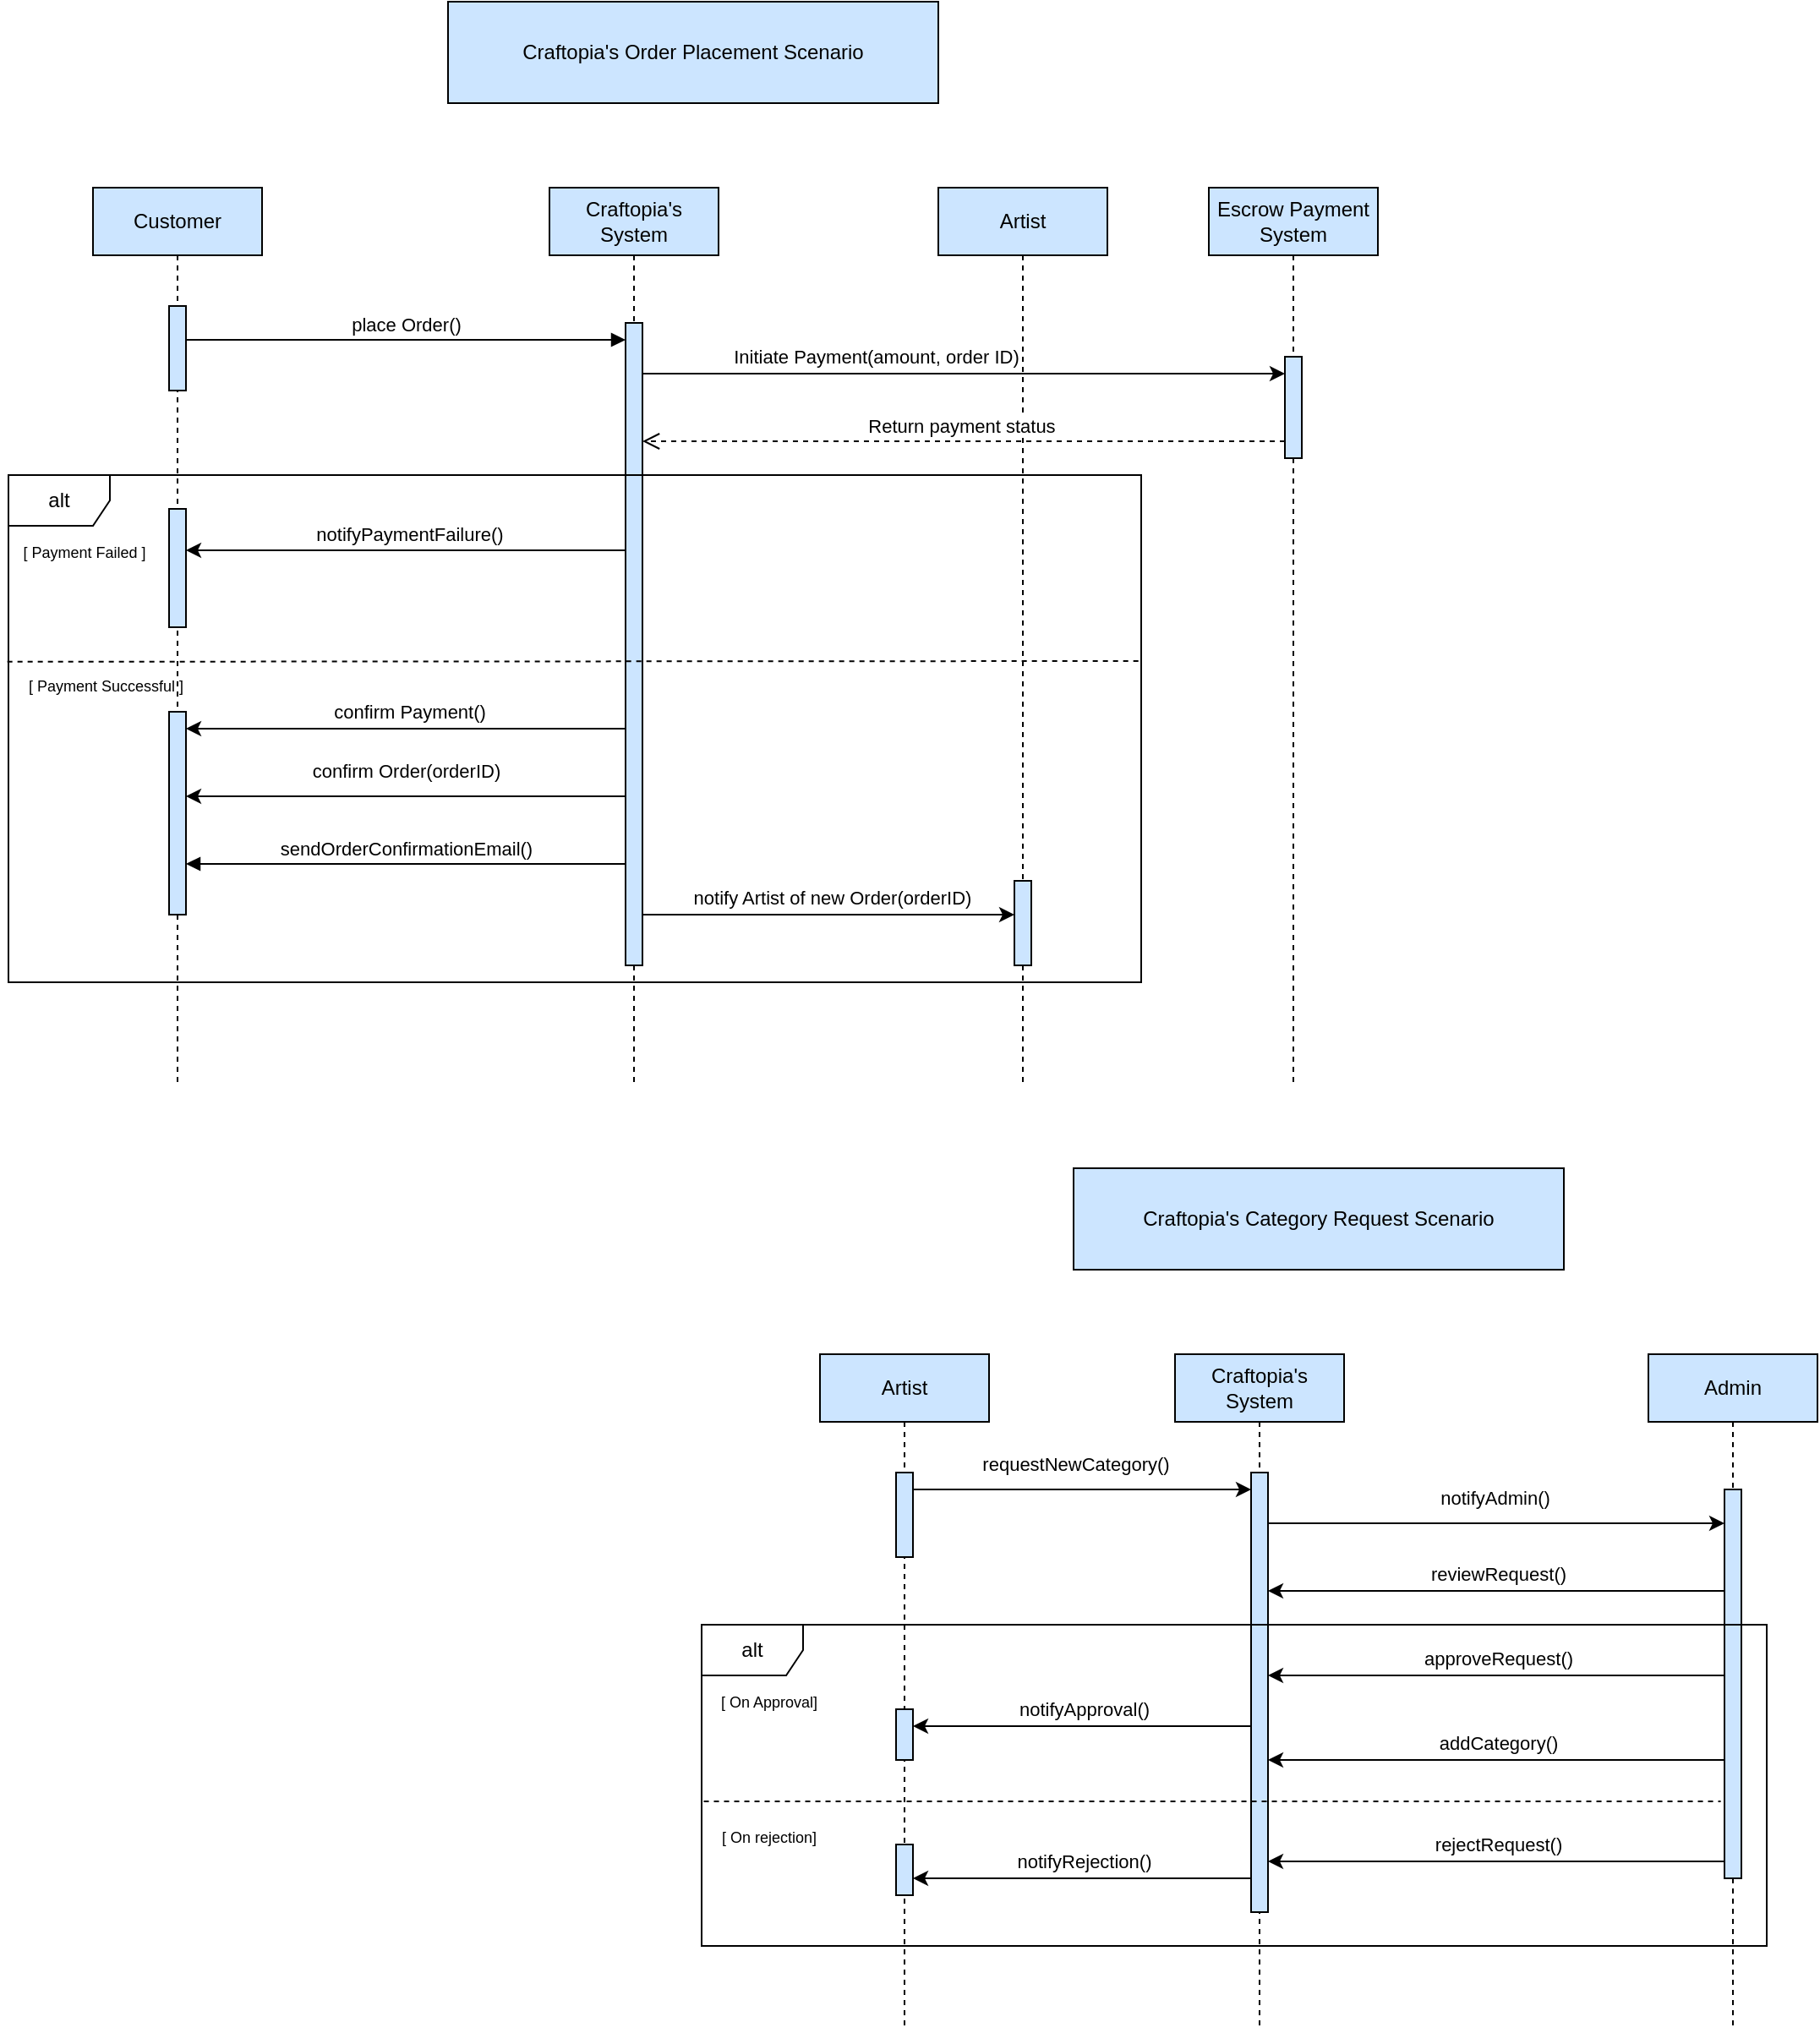 <mxfile version="26.0.4">
  <diagram name="Page-1" id="2YBvvXClWsGukQMizWep">
    <mxGraphModel dx="2580" dy="1258" grid="1" gridSize="10" guides="1" tooltips="1" connect="1" arrows="1" fold="1" page="1" pageScale="1" pageWidth="850" pageHeight="1100" math="0" shadow="0">
      <root>
        <mxCell id="0" />
        <mxCell id="1" parent="0" />
        <mxCell id="aM9ryv3xv72pqoxQDRHE-1" value="Customer" style="shape=umlLifeline;perimeter=lifelinePerimeter;whiteSpace=wrap;html=1;container=0;dropTarget=0;collapsible=0;recursiveResize=0;outlineConnect=0;portConstraint=eastwest;newEdgeStyle={&quot;edgeStyle&quot;:&quot;elbowEdgeStyle&quot;,&quot;elbow&quot;:&quot;vertical&quot;,&quot;curved&quot;:0,&quot;rounded&quot;:0};fillColor=#CCE5FF;" parent="1" vertex="1">
          <mxGeometry x="150" y="190" width="100" height="530" as="geometry" />
        </mxCell>
        <mxCell id="aM9ryv3xv72pqoxQDRHE-2" value="" style="html=1;points=[];perimeter=orthogonalPerimeter;outlineConnect=0;targetShapes=umlLifeline;portConstraint=eastwest;newEdgeStyle={&quot;edgeStyle&quot;:&quot;elbowEdgeStyle&quot;,&quot;elbow&quot;:&quot;vertical&quot;,&quot;curved&quot;:0,&quot;rounded&quot;:0};fillColor=#CCE5FF;" parent="aM9ryv3xv72pqoxQDRHE-1" vertex="1">
          <mxGeometry x="45" y="70" width="10" height="50" as="geometry" />
        </mxCell>
        <mxCell id="oIIINITRsta_YvvaZPx--41" value="" style="html=1;points=[];perimeter=orthogonalPerimeter;outlineConnect=0;targetShapes=umlLifeline;portConstraint=eastwest;newEdgeStyle={&quot;edgeStyle&quot;:&quot;elbowEdgeStyle&quot;,&quot;elbow&quot;:&quot;vertical&quot;,&quot;curved&quot;:0,&quot;rounded&quot;:0};fillColor=#CCE5FF;" parent="aM9ryv3xv72pqoxQDRHE-1" vertex="1">
          <mxGeometry x="45" y="310" width="10" height="120" as="geometry" />
        </mxCell>
        <mxCell id="aM9ryv3xv72pqoxQDRHE-5" value="Craftopia&#39;s System" style="shape=umlLifeline;perimeter=lifelinePerimeter;whiteSpace=wrap;html=1;container=0;dropTarget=0;collapsible=0;recursiveResize=0;outlineConnect=0;portConstraint=eastwest;newEdgeStyle={&quot;edgeStyle&quot;:&quot;elbowEdgeStyle&quot;,&quot;elbow&quot;:&quot;vertical&quot;,&quot;curved&quot;:0,&quot;rounded&quot;:0};fillColor=#CCE5FF;" parent="1" vertex="1">
          <mxGeometry x="420" y="190" width="100" height="530" as="geometry" />
        </mxCell>
        <mxCell id="aM9ryv3xv72pqoxQDRHE-6" value="" style="html=1;points=[];perimeter=orthogonalPerimeter;outlineConnect=0;targetShapes=umlLifeline;portConstraint=eastwest;newEdgeStyle={&quot;edgeStyle&quot;:&quot;elbowEdgeStyle&quot;,&quot;elbow&quot;:&quot;vertical&quot;,&quot;curved&quot;:0,&quot;rounded&quot;:0};fillColor=#CCE5FF;" parent="aM9ryv3xv72pqoxQDRHE-5" vertex="1">
          <mxGeometry x="45" y="80" width="10" height="380" as="geometry" />
        </mxCell>
        <mxCell id="aM9ryv3xv72pqoxQDRHE-7" value="place Order()" style="html=1;verticalAlign=bottom;endArrow=block;edgeStyle=elbowEdgeStyle;elbow=horizontal;curved=0;rounded=0;" parent="1" source="aM9ryv3xv72pqoxQDRHE-2" target="aM9ryv3xv72pqoxQDRHE-6" edge="1">
          <mxGeometry relative="1" as="geometry">
            <mxPoint x="395" y="280" as="sourcePoint" />
            <Array as="points">
              <mxPoint x="380" y="280" />
            </Array>
          </mxGeometry>
        </mxCell>
        <mxCell id="aM9ryv3xv72pqoxQDRHE-9" value="sendOrderConfirmationEmail()" style="html=1;verticalAlign=bottom;endArrow=block;edgeStyle=elbowEdgeStyle;elbow=vertical;curved=0;rounded=0;" parent="1" target="oIIINITRsta_YvvaZPx--41" edge="1">
          <mxGeometry relative="1" as="geometry">
            <mxPoint x="465" y="590" as="sourcePoint" />
            <Array as="points">
              <mxPoint x="410" y="590" />
              <mxPoint x="430" y="590" />
            </Array>
            <mxPoint x="220" y="590" as="targetPoint" />
          </mxGeometry>
        </mxCell>
        <mxCell id="oIIINITRsta_YvvaZPx--1" value="Craftopia&#39;s Order Placement Scenario" style="rounded=0;whiteSpace=wrap;html=1;fillColor=#CCE5FF;" parent="1" vertex="1">
          <mxGeometry x="360" y="80" width="290" height="60" as="geometry" />
        </mxCell>
        <mxCell id="oIIINITRsta_YvvaZPx--3" value="Artist" style="shape=umlLifeline;perimeter=lifelinePerimeter;whiteSpace=wrap;html=1;container=0;dropTarget=0;collapsible=0;recursiveResize=0;outlineConnect=0;portConstraint=eastwest;newEdgeStyle={&quot;edgeStyle&quot;:&quot;elbowEdgeStyle&quot;,&quot;elbow&quot;:&quot;vertical&quot;,&quot;curved&quot;:0,&quot;rounded&quot;:0};fillColor=#CCE5FF;" parent="1" vertex="1">
          <mxGeometry x="650" y="190" width="100" height="530" as="geometry" />
        </mxCell>
        <mxCell id="oIIINITRsta_YvvaZPx--4" value="" style="html=1;points=[];perimeter=orthogonalPerimeter;outlineConnect=0;targetShapes=umlLifeline;portConstraint=eastwest;newEdgeStyle={&quot;edgeStyle&quot;:&quot;elbowEdgeStyle&quot;,&quot;elbow&quot;:&quot;vertical&quot;,&quot;curved&quot;:0,&quot;rounded&quot;:0};fillColor=#CCE5FF;" parent="oIIINITRsta_YvvaZPx--3" vertex="1">
          <mxGeometry x="45" y="410" width="10" height="50" as="geometry" />
        </mxCell>
        <mxCell id="oIIINITRsta_YvvaZPx--6" value="" style="endArrow=classic;html=1;rounded=0;" parent="1" target="oIIINITRsta_YvvaZPx--4" edge="1">
          <mxGeometry width="50" height="50" relative="1" as="geometry">
            <mxPoint x="475" y="620" as="sourcePoint" />
            <mxPoint x="680" y="520" as="targetPoint" />
            <Array as="points">
              <mxPoint x="560" y="620" />
            </Array>
          </mxGeometry>
        </mxCell>
        <mxCell id="oIIINITRsta_YvvaZPx--7" value="notify Artist of new Order(orderID)" style="edgeLabel;html=1;align=center;verticalAlign=middle;resizable=0;points=[];" parent="oIIINITRsta_YvvaZPx--6" vertex="1" connectable="0">
          <mxGeometry x="-0.098" y="1" relative="1" as="geometry">
            <mxPoint x="13" y="-9" as="offset" />
          </mxGeometry>
        </mxCell>
        <mxCell id="oIIINITRsta_YvvaZPx--10" value="" style="endArrow=classic;html=1;rounded=0;" parent="1" target="oIIINITRsta_YvvaZPx--41" edge="1">
          <mxGeometry width="50" height="50" relative="1" as="geometry">
            <mxPoint x="465" y="550" as="sourcePoint" />
            <mxPoint x="220" y="550" as="targetPoint" />
            <Array as="points">
              <mxPoint x="275" y="550" />
            </Array>
          </mxGeometry>
        </mxCell>
        <mxCell id="oIIINITRsta_YvvaZPx--11" value="confirm Order(orderID)" style="edgeLabel;html=1;align=center;verticalAlign=middle;resizable=0;points=[];" parent="oIIINITRsta_YvvaZPx--10" vertex="1" connectable="0">
          <mxGeometry x="0.0" y="1" relative="1" as="geometry">
            <mxPoint y="-16" as="offset" />
          </mxGeometry>
        </mxCell>
        <mxCell id="oIIINITRsta_YvvaZPx--15" value="Escrow Payment System" style="shape=umlLifeline;perimeter=lifelinePerimeter;whiteSpace=wrap;html=1;container=0;dropTarget=0;collapsible=0;recursiveResize=0;outlineConnect=0;portConstraint=eastwest;newEdgeStyle={&quot;edgeStyle&quot;:&quot;elbowEdgeStyle&quot;,&quot;elbow&quot;:&quot;vertical&quot;,&quot;curved&quot;:0,&quot;rounded&quot;:0};fillColor=#CCE5FF;" parent="1" vertex="1">
          <mxGeometry x="810" y="190" width="100" height="530" as="geometry" />
        </mxCell>
        <mxCell id="oIIINITRsta_YvvaZPx--16" value="" style="html=1;points=[];perimeter=orthogonalPerimeter;outlineConnect=0;targetShapes=umlLifeline;portConstraint=eastwest;newEdgeStyle={&quot;edgeStyle&quot;:&quot;elbowEdgeStyle&quot;,&quot;elbow&quot;:&quot;vertical&quot;,&quot;curved&quot;:0,&quot;rounded&quot;:0};fillColor=#CCE5FF;" parent="oIIINITRsta_YvvaZPx--15" vertex="1">
          <mxGeometry x="45" y="100" width="10" height="60" as="geometry" />
        </mxCell>
        <mxCell id="oIIINITRsta_YvvaZPx--17" value="" style="endArrow=classic;html=1;rounded=0;" parent="1" target="oIIINITRsta_YvvaZPx--16" edge="1">
          <mxGeometry width="50" height="50" relative="1" as="geometry">
            <mxPoint x="475" y="300" as="sourcePoint" />
            <mxPoint x="840" y="300" as="targetPoint" />
          </mxGeometry>
        </mxCell>
        <mxCell id="oIIINITRsta_YvvaZPx--18" value="Initiate Payment(amount, order ID)" style="edgeLabel;html=1;align=center;verticalAlign=middle;resizable=0;points=[];" parent="oIIINITRsta_YvvaZPx--17" vertex="1" connectable="0">
          <mxGeometry x="-0.276" y="4" relative="1" as="geometry">
            <mxPoint y="-6" as="offset" />
          </mxGeometry>
        </mxCell>
        <mxCell id="oIIINITRsta_YvvaZPx--19" value="" style="endArrow=classic;html=1;rounded=0;" parent="1" target="oIIINITRsta_YvvaZPx--41" edge="1">
          <mxGeometry width="50" height="50" relative="1" as="geometry">
            <mxPoint x="465" y="510" as="sourcePoint" />
            <mxPoint x="220" y="510" as="targetPoint" />
          </mxGeometry>
        </mxCell>
        <mxCell id="oIIINITRsta_YvvaZPx--20" value="confirm Payment()" style="edgeLabel;html=1;align=center;verticalAlign=middle;resizable=0;points=[];" parent="oIIINITRsta_YvvaZPx--19" vertex="1" connectable="0">
          <mxGeometry x="0.013" y="1" relative="1" as="geometry">
            <mxPoint x="3" y="-11" as="offset" />
          </mxGeometry>
        </mxCell>
        <mxCell id="oIIINITRsta_YvvaZPx--24" value="Return payment status&amp;nbsp;" style="html=1;verticalAlign=bottom;endArrow=open;dashed=1;endSize=8;edgeStyle=elbowEdgeStyle;elbow=vertical;curved=0;rounded=0;" parent="1" source="oIIINITRsta_YvvaZPx--16" edge="1">
          <mxGeometry relative="1" as="geometry">
            <mxPoint x="475" y="340" as="targetPoint" />
            <Array as="points" />
            <mxPoint x="840" y="340" as="sourcePoint" />
          </mxGeometry>
        </mxCell>
        <mxCell id="oIIINITRsta_YvvaZPx--32" value="alt" style="shape=umlFrame;whiteSpace=wrap;html=1;pointerEvents=0;" parent="1" vertex="1">
          <mxGeometry x="100" y="360" width="670" height="300" as="geometry" />
        </mxCell>
        <mxCell id="oIIINITRsta_YvvaZPx--42" value="" style="endArrow=none;dashed=1;html=1;rounded=0;entryX=0.998;entryY=0.579;entryDx=0;entryDy=0;entryPerimeter=0;exitX=-0.001;exitY=0.368;exitDx=0;exitDy=0;exitPerimeter=0;" parent="1" source="oIIINITRsta_YvvaZPx--32" edge="1">
          <mxGeometry width="50" height="50" relative="1" as="geometry">
            <mxPoint x="114.62" y="470.0" as="sourcePoint" />
            <mxPoint x="770.0" y="470.0" as="targetPoint" />
          </mxGeometry>
        </mxCell>
        <mxCell id="oIIINITRsta_YvvaZPx--43" value="&lt;font style=&quot;font-size: 9px;&quot;&gt;[ Payment Failed ]&lt;/font&gt;" style="text;html=1;align=center;verticalAlign=middle;whiteSpace=wrap;rounded=0;" parent="1" vertex="1">
          <mxGeometry x="95" y="390" width="100" height="30" as="geometry" />
        </mxCell>
        <mxCell id="oIIINITRsta_YvvaZPx--44" value="&lt;font style=&quot;font-size: 9px;&quot;&gt;[ Payment Successful ]&lt;/font&gt;" style="text;whiteSpace=wrap;html=1;" parent="1" vertex="1">
          <mxGeometry x="110" y="470" width="100" height="30" as="geometry" />
        </mxCell>
        <mxCell id="oIIINITRsta_YvvaZPx--45" value="" style="html=1;points=[];perimeter=orthogonalPerimeter;outlineConnect=0;targetShapes=umlLifeline;portConstraint=eastwest;newEdgeStyle={&quot;edgeStyle&quot;:&quot;elbowEdgeStyle&quot;,&quot;elbow&quot;:&quot;vertical&quot;,&quot;curved&quot;:0,&quot;rounded&quot;:0};fillColor=#CCE5FF;" parent="1" vertex="1">
          <mxGeometry x="195" y="380" width="10" height="70" as="geometry" />
        </mxCell>
        <mxCell id="oIIINITRsta_YvvaZPx--47" value="" style="endArrow=classic;html=1;rounded=0;" parent="1" edge="1">
          <mxGeometry width="50" height="50" relative="1" as="geometry">
            <mxPoint x="465" y="404.5" as="sourcePoint" />
            <mxPoint x="205" y="404.5" as="targetPoint" />
          </mxGeometry>
        </mxCell>
        <mxCell id="oIIINITRsta_YvvaZPx--48" value="&lt;span style=&quot;color: rgba(0, 0, 0, 0); font-family: monospace; font-size: 0px; text-align: start; background-color: rgb(251, 251, 251);&quot;&gt;%3CmxGraphModel%3E%3Croot%3E%3CmxCell%20id%3D%220%22%2F%3E%3CmxCell%20id%3D%221%22%20parent%3D%220%22%2F%3E%3CmxCell%20id%3D%222%22%20value%3D%22%22%20style%3D%22endArrow%3Dclassic%3Bhtml%3D1%3Brounded%3D0%3B%22%20edge%3D%221%22%20parent%3D%221%22%3E%3CmxGeometry%20width%3D%2250%22%20height%3D%2250%22%20relative%3D%221%22%20as%3D%22geometry%22%3E%3CmxPoint%20x%3D%22465%22%20y%3D%22510%22%20as%3D%22sourcePoint%22%2F%3E%3CmxPoint%20x%3D%22205%22%20y%3D%22510%22%20as%3D%22targetPoint%22%2F%3E%3C%2FmxGeometry%3E%3C%2FmxCell%3E%3CmxCell%20id%3D%223%22%20value%3D%22confirm%20Payment()%22%20style%3D%22edgeLabel%3Bhtml%3D1%3Balign%3Dcenter%3BverticalAlign%3Dmiddle%3Bresizable%3D0%3Bpoints%3D%5B%5D%3B%22%20vertex%3D%221%22%20connectable%3D%220%22%20parent%3D%222%22%3E%3CmxGeometry%20x%3D%220.013%22%20y%3D%221%22%20relative%3D%221%22%20as%3D%22geometry%22%3E%3CmxPoint%20x%3D%223%22%20y%3D%22-11%22%20as%3D%22offset%22%2F%3E%3C%2FmxGeometry%3E%3C%2FmxCell%3E%3C%2Froot%3E%3C%2FmxGraphModel%3E&lt;/span&gt;&lt;span style=&quot;color: rgba(0, 0, 0, 0); font-family: monospace; font-size: 0px; text-align: start; background-color: rgb(251, 251, 251);&quot;&gt;%3CmxGraphModel%3E%3Croot%3E%3CmxCell%20id%3D%220%22%2F%3E%3CmxCell%20id%3D%221%22%20parent%3D%220%22%2F%3E%3CmxCell%20id%3D%222%22%20value%3D%22%22%20style%3D%22endArrow%3Dclassic%3Bhtml%3D1%3Brounded%3D0%3B%22%20edge%3D%221%22%20parent%3D%221%22%3E%3CmxGeometry%20width%3D%2250%22%20height%3D%2250%22%20relative%3D%221%22%20as%3D%22geometry%22%3E%3CmxPoint%20x%3D%22465%22%20y%3D%22510%22%20as%3D%22sourcePoint%22%2F%3E%3CmxPoint%20x%3D%22205%22%20y%3D%22510%22%20as%3D%22targetPoint%22%2F%3E%3C%2FmxGeometry%3E%3C%2FmxCell%3E%3CmxCell%20id%3D%223%22%20value%3D%22confirm%20Payment()%22%20style%3D%22edgeLabel%3Bhtml%3D1%3Balign%3Dcenter%3BverticalAlign%3Dmiddle%3Bresizable%3D0%3Bpoints%3D%5B%5D%3B%22%20vertex%3D%221%22%20connectable%3D%220%22%20parent%3D%222%22%3E%3CmxGeometry%20x%3D%220.013%22%20y%3D%221%22%20relative%3D%221%22%20as%3D%22geometry%22%3E%3CmxPoint%20x%3D%223%22%20y%3D%22-11%22%20as%3D%22offset%22%2F%3E%3C%2FmxGeometry%3E%3C%2FmxCell%3E%3C%2Froot%3E%3C%2FmxGraphModel%3E&lt;/span&gt;notifyPaymentFailure()" style="edgeLabel;html=1;align=center;verticalAlign=middle;resizable=0;points=[];" parent="oIIINITRsta_YvvaZPx--47" vertex="1" connectable="0">
          <mxGeometry x="0.013" y="1" relative="1" as="geometry">
            <mxPoint x="3" y="-11" as="offset" />
          </mxGeometry>
        </mxCell>
        <mxCell id="oIIINITRsta_YvvaZPx--51" value="Craftopia&#39;s Category Request Scenario" style="rounded=0;whiteSpace=wrap;html=1;fillColor=#CCE5FF;" parent="1" vertex="1">
          <mxGeometry x="730" y="770" width="290" height="60" as="geometry" />
        </mxCell>
        <mxCell id="oIIINITRsta_YvvaZPx--58" value="Artist" style="shape=umlLifeline;perimeter=lifelinePerimeter;whiteSpace=wrap;html=1;container=0;dropTarget=0;collapsible=0;recursiveResize=0;outlineConnect=0;portConstraint=eastwest;newEdgeStyle={&quot;edgeStyle&quot;:&quot;elbowEdgeStyle&quot;,&quot;elbow&quot;:&quot;vertical&quot;,&quot;curved&quot;:0,&quot;rounded&quot;:0};fillColor=#CCE5FF;" parent="1" vertex="1">
          <mxGeometry x="580" y="880" width="100" height="400" as="geometry" />
        </mxCell>
        <mxCell id="oIIINITRsta_YvvaZPx--59" value="" style="html=1;points=[];perimeter=orthogonalPerimeter;outlineConnect=0;targetShapes=umlLifeline;portConstraint=eastwest;newEdgeStyle={&quot;edgeStyle&quot;:&quot;elbowEdgeStyle&quot;,&quot;elbow&quot;:&quot;vertical&quot;,&quot;curved&quot;:0,&quot;rounded&quot;:0};fillColor=#CCE5FF;" parent="oIIINITRsta_YvvaZPx--58" vertex="1">
          <mxGeometry x="45" y="70" width="10" height="50" as="geometry" />
        </mxCell>
        <mxCell id="oIIINITRsta_YvvaZPx--60" value="" style="html=1;points=[];perimeter=orthogonalPerimeter;outlineConnect=0;targetShapes=umlLifeline;portConstraint=eastwest;newEdgeStyle={&quot;edgeStyle&quot;:&quot;elbowEdgeStyle&quot;,&quot;elbow&quot;:&quot;vertical&quot;,&quot;curved&quot;:0,&quot;rounded&quot;:0};fillColor=#CCE5FF;" parent="oIIINITRsta_YvvaZPx--58" vertex="1">
          <mxGeometry x="45" y="210" width="10" height="30" as="geometry" />
        </mxCell>
        <mxCell id="oIIINITRsta_YvvaZPx--61" value="Craftopia&#39;s System" style="shape=umlLifeline;perimeter=lifelinePerimeter;whiteSpace=wrap;html=1;container=0;dropTarget=0;collapsible=0;recursiveResize=0;outlineConnect=0;portConstraint=eastwest;newEdgeStyle={&quot;edgeStyle&quot;:&quot;elbowEdgeStyle&quot;,&quot;elbow&quot;:&quot;vertical&quot;,&quot;curved&quot;:0,&quot;rounded&quot;:0};fillColor=#CCE5FF;" parent="1" vertex="1">
          <mxGeometry x="790" y="880" width="100" height="400" as="geometry" />
        </mxCell>
        <mxCell id="oIIINITRsta_YvvaZPx--62" value="" style="html=1;points=[];perimeter=orthogonalPerimeter;outlineConnect=0;targetShapes=umlLifeline;portConstraint=eastwest;newEdgeStyle={&quot;edgeStyle&quot;:&quot;elbowEdgeStyle&quot;,&quot;elbow&quot;:&quot;vertical&quot;,&quot;curved&quot;:0,&quot;rounded&quot;:0};fillColor=#CCE5FF;" parent="oIIINITRsta_YvvaZPx--61" vertex="1">
          <mxGeometry x="45" y="70" width="10" height="260" as="geometry" />
        </mxCell>
        <mxCell id="oIIINITRsta_YvvaZPx--64" value="Admin" style="shape=umlLifeline;perimeter=lifelinePerimeter;whiteSpace=wrap;html=1;container=0;dropTarget=0;collapsible=0;recursiveResize=0;outlineConnect=0;portConstraint=eastwest;newEdgeStyle={&quot;edgeStyle&quot;:&quot;elbowEdgeStyle&quot;,&quot;elbow&quot;:&quot;vertical&quot;,&quot;curved&quot;:0,&quot;rounded&quot;:0};fillColor=#CCE5FF;" parent="1" vertex="1">
          <mxGeometry x="1070" y="880" width="100" height="400" as="geometry" />
        </mxCell>
        <mxCell id="oIIINITRsta_YvvaZPx--65" value="" style="html=1;points=[];perimeter=orthogonalPerimeter;outlineConnect=0;targetShapes=umlLifeline;portConstraint=eastwest;newEdgeStyle={&quot;edgeStyle&quot;:&quot;elbowEdgeStyle&quot;,&quot;elbow&quot;:&quot;vertical&quot;,&quot;curved&quot;:0,&quot;rounded&quot;:0};fillColor=#CCE5FF;" parent="oIIINITRsta_YvvaZPx--64" vertex="1">
          <mxGeometry x="45" y="80" width="10" height="230" as="geometry" />
        </mxCell>
        <mxCell id="oIIINITRsta_YvvaZPx--67" value="" style="endArrow=classic;html=1;rounded=0;" parent="1" edge="1">
          <mxGeometry width="50" height="50" relative="1" as="geometry">
            <mxPoint x="635" y="960" as="sourcePoint" />
            <mxPoint x="835" y="960" as="targetPoint" />
          </mxGeometry>
        </mxCell>
        <mxCell id="oIIINITRsta_YvvaZPx--68" value="requestNewCategory()" style="edgeLabel;html=1;align=center;verticalAlign=middle;resizable=0;points=[];" parent="oIIINITRsta_YvvaZPx--67" vertex="1" connectable="0">
          <mxGeometry x="-0.007" y="1" relative="1" as="geometry">
            <mxPoint x="-4" y="-14" as="offset" />
          </mxGeometry>
        </mxCell>
        <mxCell id="oIIINITRsta_YvvaZPx--69" value="" style="endArrow=classic;html=1;rounded=0;" parent="1" target="oIIINITRsta_YvvaZPx--65" edge="1">
          <mxGeometry width="50" height="50" relative="1" as="geometry">
            <mxPoint x="845" y="980" as="sourcePoint" />
            <mxPoint x="1100" y="980" as="targetPoint" />
          </mxGeometry>
        </mxCell>
        <mxCell id="oIIINITRsta_YvvaZPx--70" value="notifyAdmin()" style="edgeLabel;html=1;align=center;verticalAlign=middle;resizable=0;points=[];" parent="oIIINITRsta_YvvaZPx--69" vertex="1" connectable="0">
          <mxGeometry x="-0.007" y="-1" relative="1" as="geometry">
            <mxPoint y="-16" as="offset" />
          </mxGeometry>
        </mxCell>
        <mxCell id="oIIINITRsta_YvvaZPx--73" value="" style="endArrow=classic;html=1;rounded=0;" parent="1" edge="1">
          <mxGeometry width="50" height="50" relative="1" as="geometry">
            <mxPoint x="1115" y="1020.0" as="sourcePoint" />
            <mxPoint x="845" y="1020.0" as="targetPoint" />
          </mxGeometry>
        </mxCell>
        <mxCell id="oIIINITRsta_YvvaZPx--74" value="reviewRequest()" style="edgeLabel;html=1;align=center;verticalAlign=middle;resizable=0;points=[];" parent="oIIINITRsta_YvvaZPx--73" vertex="1" connectable="0">
          <mxGeometry x="-0.015" relative="1" as="geometry">
            <mxPoint x="-1" y="-10" as="offset" />
          </mxGeometry>
        </mxCell>
        <mxCell id="oIIINITRsta_YvvaZPx--91" value="alt" style="shape=umlFrame;whiteSpace=wrap;html=1;pointerEvents=0;" parent="1" vertex="1">
          <mxGeometry x="510" y="1040" width="630" height="190" as="geometry" />
        </mxCell>
        <mxCell id="oIIINITRsta_YvvaZPx--92" value="" style="endArrow=classic;html=1;rounded=0;" parent="1" edge="1">
          <mxGeometry width="50" height="50" relative="1" as="geometry">
            <mxPoint x="1115" y="1070" as="sourcePoint" />
            <mxPoint x="845" y="1070" as="targetPoint" />
          </mxGeometry>
        </mxCell>
        <mxCell id="oIIINITRsta_YvvaZPx--93" value="approveRequest()" style="edgeLabel;html=1;align=center;verticalAlign=middle;resizable=0;points=[];" parent="oIIINITRsta_YvvaZPx--92" vertex="1" connectable="0">
          <mxGeometry x="-0.015" relative="1" as="geometry">
            <mxPoint x="-1" y="-10" as="offset" />
          </mxGeometry>
        </mxCell>
        <mxCell id="oIIINITRsta_YvvaZPx--94" value="" style="endArrow=classic;html=1;rounded=0;" parent="1" edge="1">
          <mxGeometry width="50" height="50" relative="1" as="geometry">
            <mxPoint x="1115" y="1180" as="sourcePoint" />
            <mxPoint x="845" y="1180" as="targetPoint" />
          </mxGeometry>
        </mxCell>
        <mxCell id="oIIINITRsta_YvvaZPx--95" value="rejectRequest()" style="edgeLabel;html=1;align=center;verticalAlign=middle;resizable=0;points=[];" parent="oIIINITRsta_YvvaZPx--94" vertex="1" connectable="0">
          <mxGeometry x="-0.015" relative="1" as="geometry">
            <mxPoint x="-1" y="-10" as="offset" />
          </mxGeometry>
        </mxCell>
        <mxCell id="oIIINITRsta_YvvaZPx--96" value="" style="endArrow=classic;html=1;rounded=0;" parent="1" target="oIIINITRsta_YvvaZPx--60" edge="1">
          <mxGeometry width="50" height="50" relative="1" as="geometry">
            <mxPoint x="835" y="1100" as="sourcePoint" />
            <mxPoint x="650" y="1100" as="targetPoint" />
          </mxGeometry>
        </mxCell>
        <mxCell id="oIIINITRsta_YvvaZPx--97" value="notifyApproval()" style="edgeLabel;html=1;align=center;verticalAlign=middle;resizable=0;points=[];" parent="oIIINITRsta_YvvaZPx--96" vertex="1" connectable="0">
          <mxGeometry x="-0.015" relative="1" as="geometry">
            <mxPoint x="-1" y="-10" as="offset" />
          </mxGeometry>
        </mxCell>
        <mxCell id="oIIINITRsta_YvvaZPx--98" value="" style="endArrow=classic;html=1;rounded=0;" parent="1" edge="1">
          <mxGeometry width="50" height="50" relative="1" as="geometry">
            <mxPoint x="835" y="1190" as="sourcePoint" />
            <mxPoint x="635" y="1190" as="targetPoint" />
          </mxGeometry>
        </mxCell>
        <mxCell id="oIIINITRsta_YvvaZPx--99" value="notifyRejection()" style="edgeLabel;html=1;align=center;verticalAlign=middle;resizable=0;points=[];" parent="oIIINITRsta_YvvaZPx--98" vertex="1" connectable="0">
          <mxGeometry x="-0.015" relative="1" as="geometry">
            <mxPoint x="-1" y="-10" as="offset" />
          </mxGeometry>
        </mxCell>
        <mxCell id="oIIINITRsta_YvvaZPx--100" value="" style="endArrow=classic;html=1;rounded=0;" parent="1" edge="1">
          <mxGeometry width="50" height="50" relative="1" as="geometry">
            <mxPoint x="1115" y="1120" as="sourcePoint" />
            <mxPoint x="845" y="1120" as="targetPoint" />
          </mxGeometry>
        </mxCell>
        <mxCell id="oIIINITRsta_YvvaZPx--101" value="addCategory()" style="edgeLabel;html=1;align=center;verticalAlign=middle;resizable=0;points=[];" parent="oIIINITRsta_YvvaZPx--100" vertex="1" connectable="0">
          <mxGeometry x="-0.015" relative="1" as="geometry">
            <mxPoint x="-1" y="-10" as="offset" />
          </mxGeometry>
        </mxCell>
        <mxCell id="oIIINITRsta_YvvaZPx--102" value="" style="endArrow=none;dashed=1;html=1;rounded=0;exitX=0.002;exitY=0.55;exitDx=0;exitDy=0;exitPerimeter=0;" parent="1" source="oIIINITRsta_YvvaZPx--91" edge="1">
          <mxGeometry width="50" height="50" relative="1" as="geometry">
            <mxPoint x="567.22" y="1144.47" as="sourcePoint" />
            <mxPoint x="1112.79" y="1144.47" as="targetPoint" />
          </mxGeometry>
        </mxCell>
        <mxCell id="oIIINITRsta_YvvaZPx--104" value="&lt;font style=&quot;font-size: 9px;&quot;&gt;[ On Approval]&lt;/font&gt;" style="text;html=1;align=center;verticalAlign=middle;whiteSpace=wrap;rounded=0;" parent="1" vertex="1">
          <mxGeometry x="500" y="1070" width="100" height="30" as="geometry" />
        </mxCell>
        <mxCell id="oIIINITRsta_YvvaZPx--105" value="&lt;font style=&quot;font-size: 9px;&quot;&gt;[ On rejection]&lt;/font&gt;" style="text;html=1;align=center;verticalAlign=middle;whiteSpace=wrap;rounded=0;" parent="1" vertex="1">
          <mxGeometry x="500" y="1150" width="100" height="30" as="geometry" />
        </mxCell>
        <mxCell id="oIIINITRsta_YvvaZPx--107" value="" style="html=1;points=[];perimeter=orthogonalPerimeter;outlineConnect=0;targetShapes=umlLifeline;portConstraint=eastwest;newEdgeStyle={&quot;edgeStyle&quot;:&quot;elbowEdgeStyle&quot;,&quot;elbow&quot;:&quot;vertical&quot;,&quot;curved&quot;:0,&quot;rounded&quot;:0};fillColor=#CCE5FF;" parent="1" vertex="1">
          <mxGeometry x="625" y="1170" width="10" height="30" as="geometry" />
        </mxCell>
      </root>
    </mxGraphModel>
  </diagram>
</mxfile>
